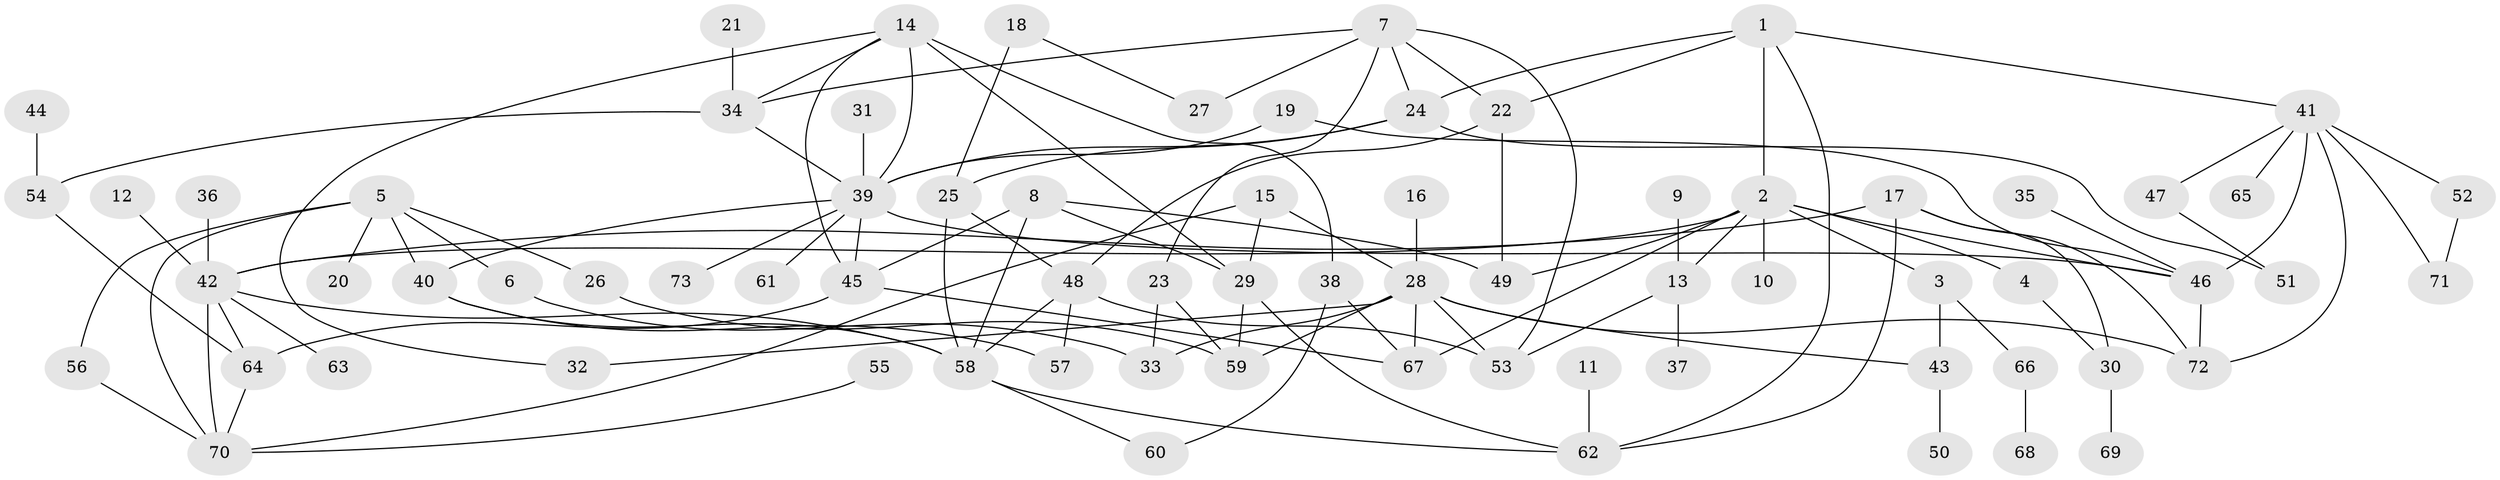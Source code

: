 // original degree distribution, {7: 0.00684931506849315, 5: 0.0958904109589041, 6: 0.0410958904109589, 8: 0.00684931506849315, 4: 0.1095890410958904, 3: 0.1917808219178082, 2: 0.2534246575342466, 1: 0.2945205479452055}
// Generated by graph-tools (version 1.1) at 2025/49/03/09/25 03:49:23]
// undirected, 73 vertices, 118 edges
graph export_dot {
graph [start="1"]
  node [color=gray90,style=filled];
  1;
  2;
  3;
  4;
  5;
  6;
  7;
  8;
  9;
  10;
  11;
  12;
  13;
  14;
  15;
  16;
  17;
  18;
  19;
  20;
  21;
  22;
  23;
  24;
  25;
  26;
  27;
  28;
  29;
  30;
  31;
  32;
  33;
  34;
  35;
  36;
  37;
  38;
  39;
  40;
  41;
  42;
  43;
  44;
  45;
  46;
  47;
  48;
  49;
  50;
  51;
  52;
  53;
  54;
  55;
  56;
  57;
  58;
  59;
  60;
  61;
  62;
  63;
  64;
  65;
  66;
  67;
  68;
  69;
  70;
  71;
  72;
  73;
  1 -- 2 [weight=1.0];
  1 -- 22 [weight=1.0];
  1 -- 24 [weight=1.0];
  1 -- 41 [weight=1.0];
  1 -- 62 [weight=1.0];
  2 -- 3 [weight=1.0];
  2 -- 4 [weight=1.0];
  2 -- 10 [weight=1.0];
  2 -- 13 [weight=1.0];
  2 -- 42 [weight=1.0];
  2 -- 46 [weight=1.0];
  2 -- 49 [weight=1.0];
  2 -- 67 [weight=1.0];
  3 -- 43 [weight=1.0];
  3 -- 66 [weight=1.0];
  4 -- 30 [weight=1.0];
  5 -- 6 [weight=1.0];
  5 -- 20 [weight=1.0];
  5 -- 26 [weight=1.0];
  5 -- 40 [weight=1.0];
  5 -- 56 [weight=1.0];
  5 -- 70 [weight=1.0];
  6 -- 33 [weight=1.0];
  7 -- 22 [weight=1.0];
  7 -- 23 [weight=1.0];
  7 -- 24 [weight=1.0];
  7 -- 27 [weight=1.0];
  7 -- 34 [weight=1.0];
  7 -- 53 [weight=1.0];
  8 -- 29 [weight=1.0];
  8 -- 45 [weight=1.0];
  8 -- 49 [weight=1.0];
  8 -- 58 [weight=1.0];
  9 -- 13 [weight=1.0];
  11 -- 62 [weight=1.0];
  12 -- 42 [weight=1.0];
  13 -- 37 [weight=1.0];
  13 -- 53 [weight=1.0];
  14 -- 29 [weight=1.0];
  14 -- 32 [weight=1.0];
  14 -- 34 [weight=1.0];
  14 -- 38 [weight=1.0];
  14 -- 39 [weight=1.0];
  14 -- 45 [weight=1.0];
  15 -- 28 [weight=1.0];
  15 -- 29 [weight=1.0];
  15 -- 70 [weight=1.0];
  16 -- 28 [weight=1.0];
  17 -- 30 [weight=1.0];
  17 -- 42 [weight=1.0];
  17 -- 62 [weight=1.0];
  17 -- 72 [weight=1.0];
  18 -- 25 [weight=1.0];
  18 -- 27 [weight=1.0];
  19 -- 39 [weight=1.0];
  19 -- 46 [weight=1.0];
  21 -- 34 [weight=1.0];
  22 -- 48 [weight=1.0];
  22 -- 49 [weight=1.0];
  23 -- 33 [weight=1.0];
  23 -- 59 [weight=1.0];
  24 -- 25 [weight=1.0];
  24 -- 39 [weight=1.0];
  24 -- 51 [weight=1.0];
  25 -- 48 [weight=1.0];
  25 -- 58 [weight=1.0];
  26 -- 59 [weight=1.0];
  28 -- 32 [weight=1.0];
  28 -- 33 [weight=1.0];
  28 -- 43 [weight=1.0];
  28 -- 53 [weight=1.0];
  28 -- 59 [weight=1.0];
  28 -- 67 [weight=1.0];
  28 -- 72 [weight=1.0];
  29 -- 59 [weight=2.0];
  29 -- 62 [weight=1.0];
  30 -- 69 [weight=1.0];
  31 -- 39 [weight=1.0];
  34 -- 39 [weight=1.0];
  34 -- 54 [weight=1.0];
  35 -- 46 [weight=1.0];
  36 -- 42 [weight=1.0];
  38 -- 60 [weight=1.0];
  38 -- 67 [weight=1.0];
  39 -- 40 [weight=1.0];
  39 -- 45 [weight=1.0];
  39 -- 46 [weight=1.0];
  39 -- 61 [weight=1.0];
  39 -- 73 [weight=1.0];
  40 -- 57 [weight=1.0];
  40 -- 58 [weight=2.0];
  41 -- 46 [weight=1.0];
  41 -- 47 [weight=1.0];
  41 -- 52 [weight=1.0];
  41 -- 65 [weight=1.0];
  41 -- 71 [weight=1.0];
  41 -- 72 [weight=1.0];
  42 -- 58 [weight=1.0];
  42 -- 63 [weight=1.0];
  42 -- 64 [weight=1.0];
  42 -- 70 [weight=1.0];
  43 -- 50 [weight=1.0];
  44 -- 54 [weight=1.0];
  45 -- 64 [weight=1.0];
  45 -- 67 [weight=1.0];
  46 -- 72 [weight=1.0];
  47 -- 51 [weight=1.0];
  48 -- 53 [weight=1.0];
  48 -- 57 [weight=1.0];
  48 -- 58 [weight=1.0];
  52 -- 71 [weight=1.0];
  54 -- 64 [weight=1.0];
  55 -- 70 [weight=1.0];
  56 -- 70 [weight=1.0];
  58 -- 60 [weight=1.0];
  58 -- 62 [weight=1.0];
  64 -- 70 [weight=1.0];
  66 -- 68 [weight=1.0];
}
